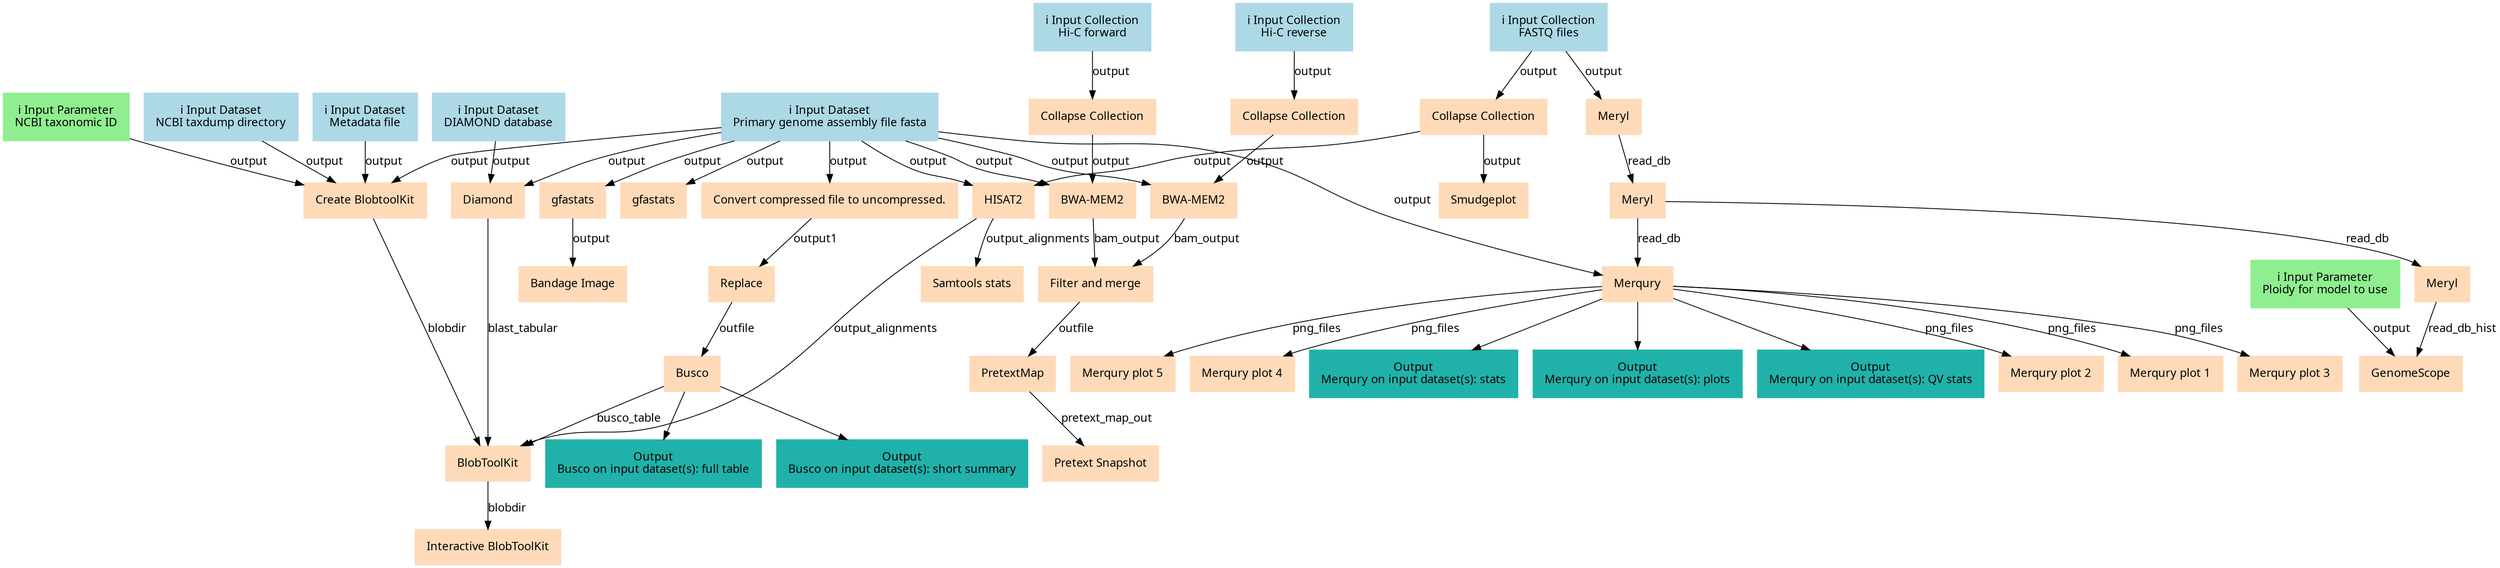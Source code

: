 digraph main {
  node [fontname="Atkinson Hyperlegible", shape=box, color=white,style=filled,color=peachpuff,margin="0.2,0.2"];
  edge [fontname="Atkinson Hyperlegible"];
  0[color=lightblue,label="ℹ️ Input Dataset\nMetadata file"]
  1[color=lightgreen,label="ℹ️ Input Parameter\nNCBI taxonomic ID"]
  2[color=lightblue,label="ℹ️ Input Dataset\nNCBI taxdump directory"]
  3[color=lightblue,label="ℹ️ Input Collection\nFASTQ files"]
  4[color=lightgreen,label="ℹ️ Input Parameter\nPloidy for model to use"]
  5[color=lightblue,label="ℹ️ Input Dataset\nPrimary genome assembly file fasta"]
  6[color=lightblue,label="ℹ️ Input Dataset\nDIAMOND database"]
  7[color=lightblue,label="ℹ️ Input Collection\nHi-C reverse"]
  8[color=lightblue,label="ℹ️ Input Collection\nHi-C forward"]
  9[label="Meryl"]
  3 -> 9 [label="output"]
  10[label="Collapse Collection"]
  3 -> 10 [label="output"]
  11[label="Create BlobtoolKit"]
  5 -> 11 [label="output"]
  0 -> 11 [label="output"]
  2 -> 11 [label="output"]
  1 -> 11 [label="output"]
  12[label="gfastats"]
  5 -> 12 [label="output"]
  13[label="Convert compressed file to uncompressed."]
  5 -> 13 [label="output"]
  14[label="gfastats"]
  5 -> 14 [label="output"]
  15[label="Diamond"]
  5 -> 15 [label="output"]
  6 -> 15 [label="output"]
  16[label="Collapse Collection"]
  7 -> 16 [label="output"]
  17[label="Collapse Collection"]
  8 -> 17 [label="output"]
  18[label="Meryl"]
  9 -> 18 [label="read_db"]
  19[label="HISAT2"]
  10 -> 19 [label="output"]
  5 -> 19 [label="output"]
  20[label="Smudgeplot"]
  10 -> 20 [label="output"]
  21[label="Replace"]
  13 -> 21 [label="output1"]
  22[label="Bandage Image"]
  14 -> 22 [label="output"]
  23[label="BWA-MEM2"]
  16 -> 23 [label="output"]
  5 -> 23 [label="output"]
  24[label="BWA-MEM2"]
  17 -> 24 [label="output"]
  5 -> 24 [label="output"]
  25[label="Merqury"]
  5 -> 25 [label="output"]
  18 -> 25 [label="read_db"]
  kc2fe83a3754a4544bb87df16f3537ab4[color=lightseagreen,label="Output\nMerqury on input dataset(s): stats"]
  25 -> kc2fe83a3754a4544bb87df16f3537ab4
  k8f08d8f67615420c8a15201a61b5d3bb[color=lightseagreen,label="Output\nMerqury on input dataset(s): plots"]
  25 -> k8f08d8f67615420c8a15201a61b5d3bb
  k7a8d951a6a314b02aeba0eb3061f85ce[color=lightseagreen,label="Output\nMerqury on input dataset(s): QV stats"]
  25 -> k7a8d951a6a314b02aeba0eb3061f85ce
  26[label="Meryl"]
  18 -> 26 [label="read_db"]
  27[label="Samtools stats"]
  19 -> 27 [label="output_alignments"]
  28[label="Busco"]
  21 -> 28 [label="outfile"]
  k1d4e45428bf14e32890b2e18df95a0de[color=lightseagreen,label="Output\nBusco on input dataset(s): full table"]
  28 -> k1d4e45428bf14e32890b2e18df95a0de
  k680b817736534630ab99c1d2304dc485[color=lightseagreen,label="Output\nBusco on input dataset(s): short summary"]
  28 -> k680b817736534630ab99c1d2304dc485
  29[label="Filter and merge"]
  24 -> 29 [label="bam_output"]
  23 -> 29 [label="bam_output"]
  30[label="Merqury plot 2"]
  25 -> 30 [label="png_files"]
  31[label="Merqury plot 1"]
  25 -> 31 [label="png_files"]
  32[label="Merqury plot 3"]
  25 -> 32 [label="png_files"]
  33[label="Merqury plot 5"]
  25 -> 33 [label="png_files"]
  34[label="Merqury plot 4"]
  25 -> 34 [label="png_files"]
  35[label="GenomeScope"]
  26 -> 35 [label="read_db_hist"]
  4 -> 35 [label="output"]
  36[label="BlobToolKit"]
  15 -> 36 [label="blast_tabular"]
  11 -> 36 [label="blobdir"]
  28 -> 36 [label="busco_table"]
  19 -> 36 [label="output_alignments"]
  37[label="PretextMap"]
  29 -> 37 [label="outfile"]
  38[label="Interactive BlobToolKit"]
  36 -> 38 [label="blobdir"]
  39[label="Pretext Snapshot"]
  37 -> 39 [label="pretext_map_out"]
}